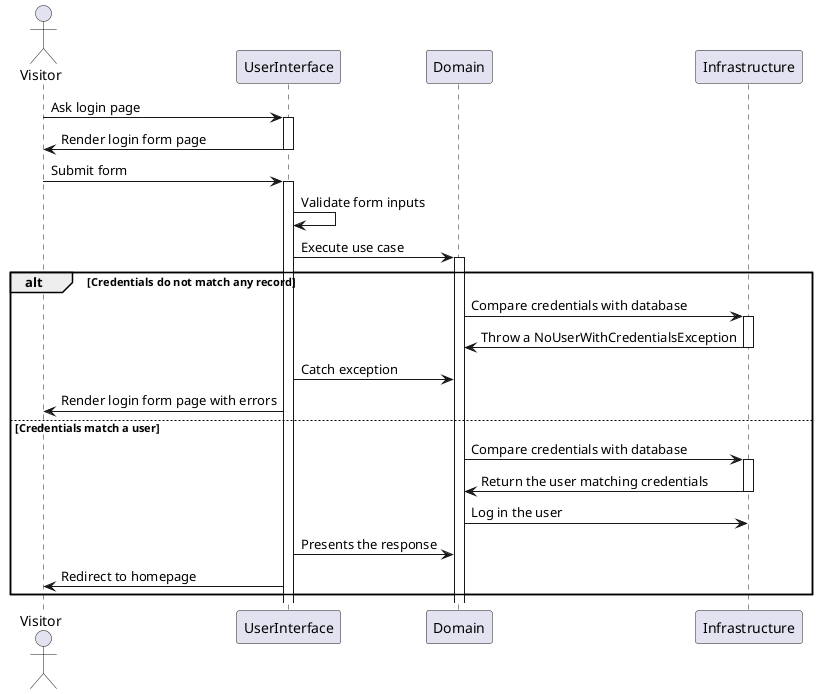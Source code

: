 @startuml

actor Visitor

Visitor -> UserInterface: Ask login page
activate UserInterface
UserInterface -> Visitor: Render login form page
deactivate UserInterface

Visitor -> UserInterface: Submit form
activate UserInterface
UserInterface -> UserInterface: Validate form inputs
UserInterface -> Domain: Execute use case
activate Domain
alt Credentials do not match any record
    Domain -> Infrastructure: Compare credentials with database
    activate Infrastructure
    Infrastructure -> Domain: Throw a NoUserWithCredentialsException
    deactivate Infrastructure
    UserInterface -> Domain: Catch exception
    UserInterface -> Visitor: Render login form page with errors
else Credentials match a user
    Domain -> Infrastructure: Compare credentials with database
    activate Infrastructure
    Infrastructure -> Domain: Return the user matching credentials
    deactivate Infrastructure
    Domain -> Infrastructure: Log in the user
    UserInterface -> Domain: Presents the response
    UserInterface -> Visitor: Redirect to homepage
end
@enduml
